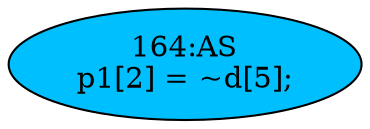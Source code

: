 strict digraph "" {
	node [label="\N"];
	"164:AS"	 [ast="<pyverilog.vparser.ast.Assign object at 0x7f40783b4550>",
		def_var="['p1']",
		fillcolor=deepskyblue,
		label="164:AS
p1[2] = ~d[5];",
		statements="[]",
		style=filled,
		typ=Assign,
		use_var="['d']"];
}
